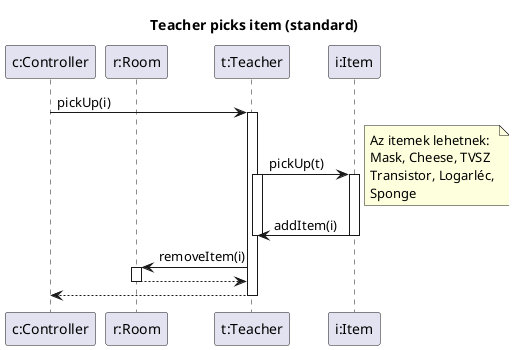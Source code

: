 @startuml pi

title "Teacher picks item (standard)"

participant "c:Controller" as c
participant "r:Room" as r
participant "t:Teacher" as s
participant "i:Item" as i

c -> s : pickUp(i)
activate s
s -> i : pickUp(t)
activate s
note right
Az itemek lehetnek: 
Mask, Cheese, TVSZ
Transistor, Logarléc,
Sponge
end note
activate i
i -> s : addItem(i)
deactivate i
deactivate s
s -> r : removeItem(i)
activate r
r --> s 
deactivate r
s --> c
deactivate s

@enduml